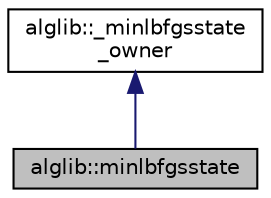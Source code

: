 digraph "alglib::minlbfgsstate"
{
  edge [fontname="Helvetica",fontsize="10",labelfontname="Helvetica",labelfontsize="10"];
  node [fontname="Helvetica",fontsize="10",shape=record];
  Node0 [label="alglib::minlbfgsstate",height=0.2,width=0.4,color="black", fillcolor="grey75", style="filled", fontcolor="black"];
  Node1 -> Node0 [dir="back",color="midnightblue",fontsize="10",style="solid",fontname="Helvetica"];
  Node1 [label="alglib::_minlbfgsstate\l_owner",height=0.2,width=0.4,color="black", fillcolor="white", style="filled",URL="$classalglib_1_1__minlbfgsstate__owner.html"];
}
